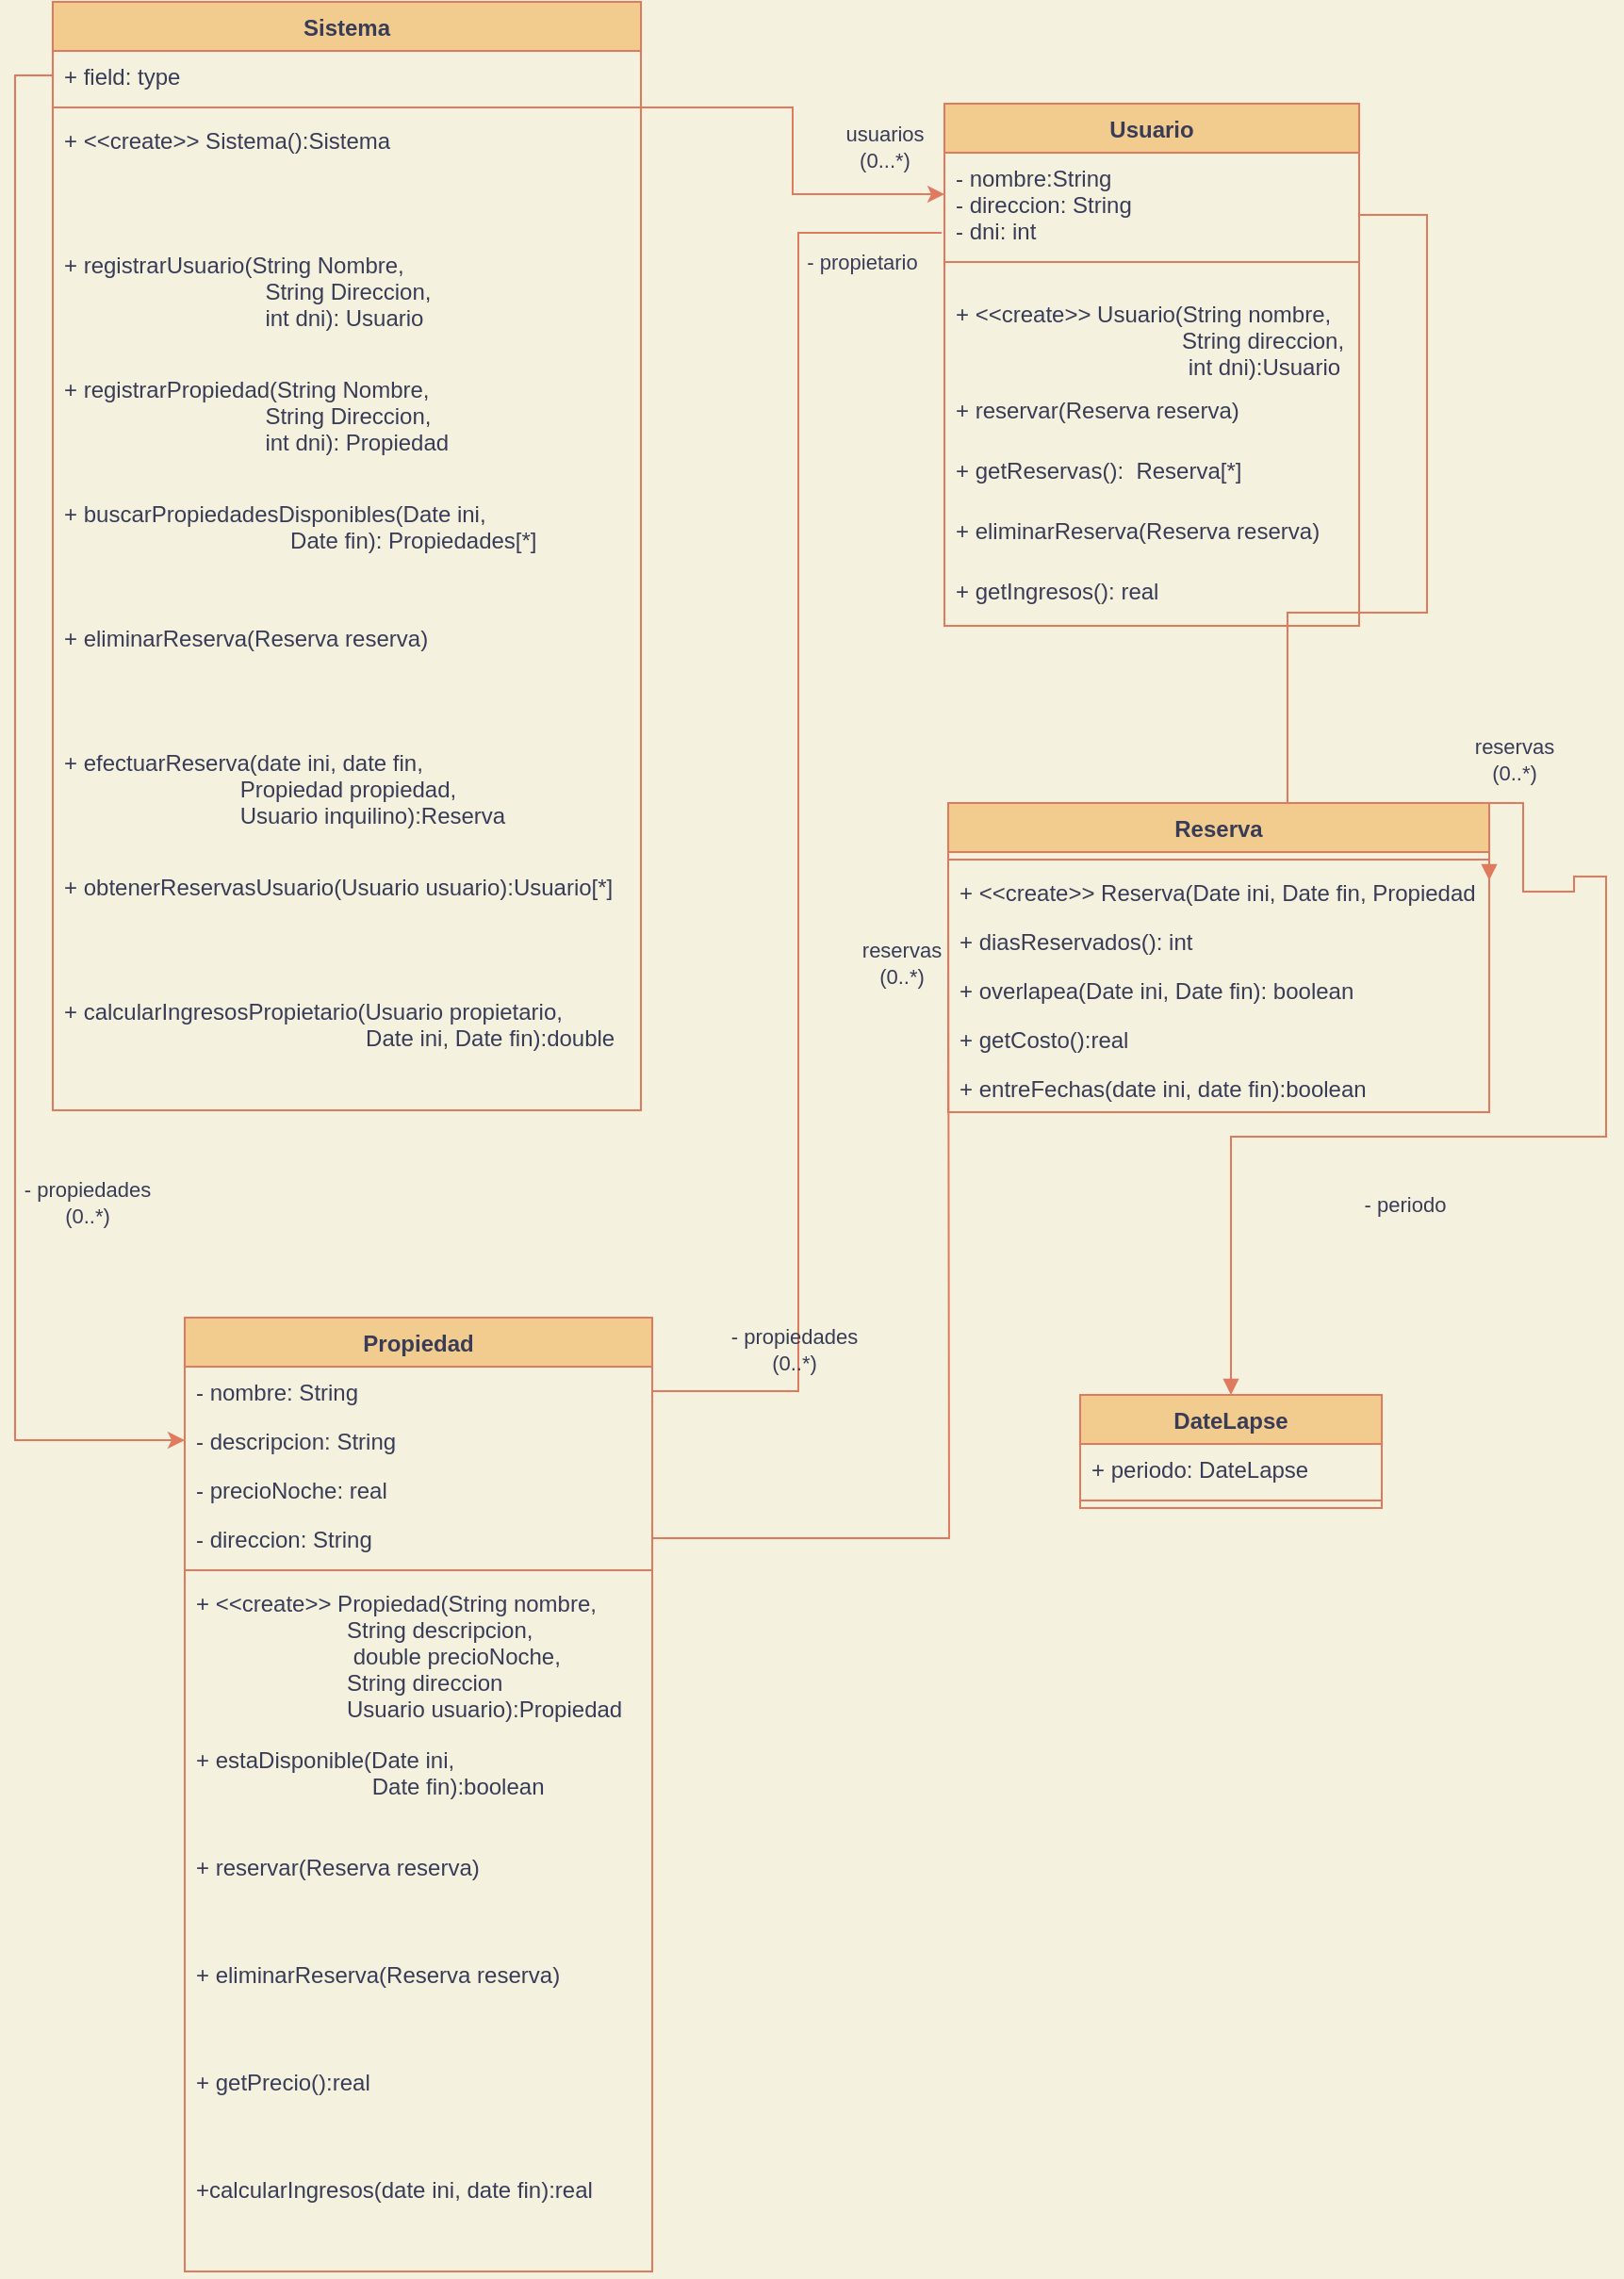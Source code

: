 <mxfile version="20.4.1" type="device"><diagram id="_04NiW3Hz5jFb3zAuiVg" name="Página-1"><mxGraphModel dx="899" dy="593" grid="0" gridSize="14" guides="1" tooltips="1" connect="1" arrows="1" fold="1" page="1" pageScale="1" pageWidth="1169" pageHeight="1654" background="#F4F1DE" math="0" shadow="0"><root><mxCell id="0"/><mxCell id="1" parent="0"/><mxCell id="TQzrbAH-mavft2ikru_p-1" value="Sistema" style="swimlane;fontStyle=1;align=center;verticalAlign=top;childLayout=stackLayout;horizontal=1;startSize=26;horizontalStack=0;resizeParent=1;resizeParentMax=0;resizeLast=0;collapsible=1;marginBottom=0;rounded=0;fillColor=#F2CC8F;strokeColor=#E07A5F;fontColor=#393C56;" vertex="1" parent="1"><mxGeometry x="84" y="42" width="312" height="588" as="geometry"/></mxCell><mxCell id="TQzrbAH-mavft2ikru_p-2" value="+ field: type" style="text;strokeColor=none;fillColor=none;align=left;verticalAlign=top;spacingLeft=4;spacingRight=4;overflow=hidden;rotatable=0;points=[[0,0.5],[1,0.5]];portConstraint=eastwest;rounded=0;fontColor=#393C56;" vertex="1" parent="TQzrbAH-mavft2ikru_p-1"><mxGeometry y="26" width="312" height="26" as="geometry"/></mxCell><mxCell id="TQzrbAH-mavft2ikru_p-3" value="" style="line;strokeWidth=1;fillColor=none;align=left;verticalAlign=middle;spacingTop=-1;spacingLeft=3;spacingRight=3;rotatable=0;labelPosition=right;points=[];portConstraint=eastwest;rounded=0;labelBackgroundColor=#F4F1DE;strokeColor=#E07A5F;fontColor=#393C56;" vertex="1" parent="TQzrbAH-mavft2ikru_p-1"><mxGeometry y="52" width="312" height="8" as="geometry"/></mxCell><mxCell id="TQzrbAH-mavft2ikru_p-26" value="+ &lt;&lt;create&gt;&gt; Sistema():Sistema" style="text;strokeColor=none;fillColor=none;align=left;verticalAlign=top;spacingLeft=4;spacingRight=4;overflow=hidden;rotatable=0;points=[[0,0.5],[1,0.5]];portConstraint=eastwest;rounded=0;fontColor=#393C56;" vertex="1" parent="TQzrbAH-mavft2ikru_p-1"><mxGeometry y="60" width="312" height="66" as="geometry"/></mxCell><mxCell id="TQzrbAH-mavft2ikru_p-62" value="+ registrarUsuario(String Nombre, &#10;                                String Direccion, &#10;                                int dni): Usuario" style="text;strokeColor=none;fillColor=none;align=left;verticalAlign=top;spacingLeft=4;spacingRight=4;overflow=hidden;rotatable=0;points=[[0,0.5],[1,0.5]];portConstraint=eastwest;rounded=0;fontColor=#393C56;" vertex="1" parent="TQzrbAH-mavft2ikru_p-1"><mxGeometry y="126" width="312" height="66" as="geometry"/></mxCell><mxCell id="TQzrbAH-mavft2ikru_p-4" value="+ registrarPropiedad(String Nombre, &#10;                                String Direccion, &#10;                                int dni): Propiedad" style="text;strokeColor=none;fillColor=none;align=left;verticalAlign=top;spacingLeft=4;spacingRight=4;overflow=hidden;rotatable=0;points=[[0,0.5],[1,0.5]];portConstraint=eastwest;rounded=0;fontColor=#393C56;" vertex="1" parent="TQzrbAH-mavft2ikru_p-1"><mxGeometry y="192" width="312" height="66" as="geometry"/></mxCell><mxCell id="TQzrbAH-mavft2ikru_p-47" value="+ buscarPropiedadesDisponibles(Date ini,&#10;                                    Date fin): Propiedades[*]" style="text;strokeColor=none;fillColor=none;align=left;verticalAlign=top;spacingLeft=4;spacingRight=4;overflow=hidden;rotatable=0;points=[[0,0.5],[1,0.5]];portConstraint=eastwest;rounded=0;fontColor=#393C56;" vertex="1" parent="TQzrbAH-mavft2ikru_p-1"><mxGeometry y="258" width="312" height="66" as="geometry"/></mxCell><mxCell id="TQzrbAH-mavft2ikru_p-68" value="+ eliminarReserva(Reserva reserva)" style="text;strokeColor=none;fillColor=none;align=left;verticalAlign=top;spacingLeft=4;spacingRight=4;overflow=hidden;rotatable=0;points=[[0,0.5],[1,0.5]];portConstraint=eastwest;rounded=0;fontColor=#393C56;" vertex="1" parent="TQzrbAH-mavft2ikru_p-1"><mxGeometry y="324" width="312" height="66" as="geometry"/></mxCell><mxCell id="TQzrbAH-mavft2ikru_p-49" value="+ efectuarReserva(date ini, date fin, &#10;                            Propiedad propiedad,&#10;                            Usuario inquilino):Reserva" style="text;strokeColor=none;fillColor=none;align=left;verticalAlign=top;spacingLeft=4;spacingRight=4;overflow=hidden;rotatable=0;points=[[0,0.5],[1,0.5]];portConstraint=eastwest;rounded=0;fontColor=#393C56;" vertex="1" parent="TQzrbAH-mavft2ikru_p-1"><mxGeometry y="390" width="312" height="66" as="geometry"/></mxCell><mxCell id="TQzrbAH-mavft2ikru_p-67" value="+ obtenerReservasUsuario(Usuario usuario):Usuario[*]" style="text;strokeColor=none;fillColor=none;align=left;verticalAlign=top;spacingLeft=4;spacingRight=4;overflow=hidden;rotatable=0;points=[[0,0.5],[1,0.5]];portConstraint=eastwest;rounded=0;fontColor=#393C56;" vertex="1" parent="TQzrbAH-mavft2ikru_p-1"><mxGeometry y="456" width="312" height="66" as="geometry"/></mxCell><mxCell id="TQzrbAH-mavft2ikru_p-70" value="+ calcularIngresosPropietario(Usuario propietario,&#10;                                                Date ini, Date fin):double" style="text;strokeColor=none;fillColor=none;align=left;verticalAlign=top;spacingLeft=4;spacingRight=4;overflow=hidden;rotatable=0;points=[[0,0.5],[1,0.5]];portConstraint=eastwest;rounded=0;fontColor=#393C56;" vertex="1" parent="TQzrbAH-mavft2ikru_p-1"><mxGeometry y="522" width="312" height="66" as="geometry"/></mxCell><mxCell id="TQzrbAH-mavft2ikru_p-35" style="edgeStyle=orthogonalEdgeStyle;rounded=0;orthogonalLoop=1;jettySize=auto;html=1;entryX=1;entryY=0.25;entryDx=0;entryDy=0;labelBackgroundColor=#F4F1DE;strokeColor=#E07A5F;fontColor=#393C56;exitX=1;exitY=0.5;exitDx=0;exitDy=0;endArrow=block;endFill=1;" edge="1" parent="1" source="TQzrbAH-mavft2ikru_p-61" target="TQzrbAH-mavft2ikru_p-13"><mxGeometry relative="1" as="geometry"><Array as="points"><mxPoint x="777" y="155"/><mxPoint x="813" y="155"/><mxPoint x="813" y="366"/><mxPoint x="739" y="366"/><mxPoint x="739" y="482"/></Array></mxGeometry></mxCell><mxCell id="TQzrbAH-mavft2ikru_p-36" value="reservas&lt;br&gt;(0..*)" style="edgeLabel;html=1;align=center;verticalAlign=middle;resizable=0;points=[];rounded=0;labelBackgroundColor=#F4F1DE;fontColor=#393C56;" vertex="1" connectable="0" parent="TQzrbAH-mavft2ikru_p-35"><mxGeometry x="0.873" relative="1" as="geometry"><mxPoint x="30" y="-38" as="offset"/></mxGeometry></mxCell><mxCell id="TQzrbAH-mavft2ikru_p-5" value="Usuario" style="swimlane;fontStyle=1;align=center;verticalAlign=top;childLayout=stackLayout;horizontal=1;startSize=26;horizontalStack=0;resizeParent=1;resizeParentMax=0;resizeLast=0;collapsible=1;marginBottom=0;rounded=0;fillColor=#F2CC8F;strokeColor=#E07A5F;fontColor=#393C56;" vertex="1" parent="1"><mxGeometry x="557" y="96" width="220" height="277" as="geometry"/></mxCell><mxCell id="TQzrbAH-mavft2ikru_p-6" value="- nombre:String&#10;- direccion: String&#10;- dni: int" style="text;strokeColor=none;fillColor=none;align=left;verticalAlign=top;spacingLeft=4;spacingRight=4;overflow=hidden;rotatable=0;points=[[0,0.5],[1,0.5]];portConstraint=eastwest;rounded=0;fontColor=#393C56;" vertex="1" parent="TQzrbAH-mavft2ikru_p-5"><mxGeometry y="26" width="220" height="44" as="geometry"/></mxCell><mxCell id="TQzrbAH-mavft2ikru_p-7" value="" style="line;strokeWidth=1;fillColor=none;align=left;verticalAlign=middle;spacingTop=-1;spacingLeft=3;spacingRight=3;rotatable=0;labelPosition=right;points=[];portConstraint=eastwest;rounded=0;labelBackgroundColor=#F4F1DE;strokeColor=#E07A5F;fontColor=#393C56;" vertex="1" parent="TQzrbAH-mavft2ikru_p-5"><mxGeometry y="70" width="220" height="28" as="geometry"/></mxCell><mxCell id="TQzrbAH-mavft2ikru_p-8" value="+ &lt;&lt;create&gt;&gt; Usuario(String nombre,&#10;                                    String direccion,&#10;                                     int dni):Usuario" style="text;strokeColor=none;fillColor=none;align=left;verticalAlign=top;spacingLeft=4;spacingRight=4;overflow=hidden;rotatable=0;points=[[0,0.5],[1,0.5]];portConstraint=eastwest;rounded=0;fontColor=#393C56;" vertex="1" parent="TQzrbAH-mavft2ikru_p-5"><mxGeometry y="98" width="220" height="51" as="geometry"/></mxCell><mxCell id="TQzrbAH-mavft2ikru_p-61" value="+ reservar(Reserva reserva)" style="text;strokeColor=none;fillColor=none;align=left;verticalAlign=top;spacingLeft=4;spacingRight=4;overflow=hidden;rotatable=0;points=[[0,0.5],[1,0.5]];portConstraint=eastwest;rounded=0;fontColor=#393C56;" vertex="1" parent="TQzrbAH-mavft2ikru_p-5"><mxGeometry y="149" width="220" height="32" as="geometry"/></mxCell><mxCell id="TQzrbAH-mavft2ikru_p-53" value="+ getReservas():  Reserva[*]" style="text;strokeColor=none;fillColor=none;align=left;verticalAlign=top;spacingLeft=4;spacingRight=4;overflow=hidden;rotatable=0;points=[[0,0.5],[1,0.5]];portConstraint=eastwest;rounded=0;fontColor=#393C56;" vertex="1" parent="TQzrbAH-mavft2ikru_p-5"><mxGeometry y="181" width="220" height="32" as="geometry"/></mxCell><mxCell id="TQzrbAH-mavft2ikru_p-54" value="+ eliminarReserva(Reserva reserva)" style="text;strokeColor=none;fillColor=none;align=left;verticalAlign=top;spacingLeft=4;spacingRight=4;overflow=hidden;rotatable=0;points=[[0,0.5],[1,0.5]];portConstraint=eastwest;rounded=0;fontColor=#393C56;" vertex="1" parent="TQzrbAH-mavft2ikru_p-5"><mxGeometry y="213" width="220" height="32" as="geometry"/></mxCell><mxCell id="TQzrbAH-mavft2ikru_p-69" value="+ getIngresos(): real" style="text;strokeColor=none;fillColor=none;align=left;verticalAlign=top;spacingLeft=4;spacingRight=4;overflow=hidden;rotatable=0;points=[[0,0.5],[1,0.5]];portConstraint=eastwest;rounded=0;fontColor=#393C56;" vertex="1" parent="TQzrbAH-mavft2ikru_p-5"><mxGeometry y="245" width="220" height="32" as="geometry"/></mxCell><mxCell id="TQzrbAH-mavft2ikru_p-13" value="Reserva" style="swimlane;fontStyle=1;align=center;verticalAlign=top;childLayout=stackLayout;horizontal=1;startSize=26;horizontalStack=0;resizeParent=1;resizeParentMax=0;resizeLast=0;collapsible=1;marginBottom=0;rounded=0;fillColor=#F2CC8F;strokeColor=#E07A5F;fontColor=#393C56;" vertex="1" parent="1"><mxGeometry x="559" y="467" width="287" height="164" as="geometry"/></mxCell><mxCell id="TQzrbAH-mavft2ikru_p-15" value="" style="line;strokeWidth=1;fillColor=none;align=left;verticalAlign=middle;spacingTop=-1;spacingLeft=3;spacingRight=3;rotatable=0;labelPosition=right;points=[];portConstraint=eastwest;rounded=0;labelBackgroundColor=#F4F1DE;strokeColor=#E07A5F;fontColor=#393C56;" vertex="1" parent="TQzrbAH-mavft2ikru_p-13"><mxGeometry y="26" width="287" height="8" as="geometry"/></mxCell><mxCell id="TQzrbAH-mavft2ikru_p-16" value="+ &lt;&lt;create&gt;&gt; Reserva(Date ini, Date fin, Propiedad propiedad)" style="text;strokeColor=none;fillColor=none;align=left;verticalAlign=top;spacingLeft=4;spacingRight=4;overflow=hidden;rotatable=0;points=[[0,0.5],[1,0.5]];portConstraint=eastwest;rounded=0;fontColor=#393C56;" vertex="1" parent="TQzrbAH-mavft2ikru_p-13"><mxGeometry y="34" width="287" height="26" as="geometry"/></mxCell><mxCell id="TQzrbAH-mavft2ikru_p-65" value="+ diasReservados(): int" style="text;strokeColor=none;fillColor=none;align=left;verticalAlign=top;spacingLeft=4;spacingRight=4;overflow=hidden;rotatable=0;points=[[0,0.5],[1,0.5]];portConstraint=eastwest;rounded=0;fontColor=#393C56;" vertex="1" parent="TQzrbAH-mavft2ikru_p-13"><mxGeometry y="60" width="287" height="26" as="geometry"/></mxCell><mxCell id="TQzrbAH-mavft2ikru_p-64" value="+ overlapea(Date ini, Date fin): boolean" style="text;strokeColor=none;fillColor=none;align=left;verticalAlign=top;spacingLeft=4;spacingRight=4;overflow=hidden;rotatable=0;points=[[0,0.5],[1,0.5]];portConstraint=eastwest;rounded=0;fontColor=#393C56;" vertex="1" parent="TQzrbAH-mavft2ikru_p-13"><mxGeometry y="86" width="287" height="26" as="geometry"/></mxCell><mxCell id="TQzrbAH-mavft2ikru_p-66" value="+ getCosto():real" style="text;strokeColor=none;fillColor=none;align=left;verticalAlign=top;spacingLeft=4;spacingRight=4;overflow=hidden;rotatable=0;points=[[0,0.5],[1,0.5]];portConstraint=eastwest;rounded=0;fontColor=#393C56;" vertex="1" parent="TQzrbAH-mavft2ikru_p-13"><mxGeometry y="112" width="287" height="26" as="geometry"/></mxCell><mxCell id="TQzrbAH-mavft2ikru_p-72" value="+ entreFechas(date ini, date fin):boolean" style="text;strokeColor=none;fillColor=none;align=left;verticalAlign=top;spacingLeft=4;spacingRight=4;overflow=hidden;rotatable=0;points=[[0,0.5],[1,0.5]];portConstraint=eastwest;rounded=0;fontColor=#393C56;" vertex="1" parent="TQzrbAH-mavft2ikru_p-13"><mxGeometry y="138" width="287" height="26" as="geometry"/></mxCell><mxCell id="TQzrbAH-mavft2ikru_p-17" value="Propiedad" style="swimlane;fontStyle=1;align=center;verticalAlign=top;childLayout=stackLayout;horizontal=1;startSize=26;horizontalStack=0;resizeParent=1;resizeParentMax=0;resizeLast=0;collapsible=1;marginBottom=0;rounded=0;fillColor=#F2CC8F;strokeColor=#E07A5F;fontColor=#393C56;" vertex="1" parent="1"><mxGeometry x="154" y="740" width="248" height="506" as="geometry"/></mxCell><mxCell id="TQzrbAH-mavft2ikru_p-18" value="- nombre: String" style="text;strokeColor=none;fillColor=none;align=left;verticalAlign=top;spacingLeft=4;spacingRight=4;overflow=hidden;rotatable=0;points=[[0,0.5],[1,0.5]];portConstraint=eastwest;rounded=0;fontColor=#393C56;" vertex="1" parent="TQzrbAH-mavft2ikru_p-17"><mxGeometry y="26" width="248" height="26" as="geometry"/></mxCell><mxCell id="TQzrbAH-mavft2ikru_p-27" value="- descripcion: String" style="text;strokeColor=none;fillColor=none;align=left;verticalAlign=top;spacingLeft=4;spacingRight=4;overflow=hidden;rotatable=0;points=[[0,0.5],[1,0.5]];portConstraint=eastwest;rounded=0;fontColor=#393C56;" vertex="1" parent="TQzrbAH-mavft2ikru_p-17"><mxGeometry y="52" width="248" height="26" as="geometry"/></mxCell><mxCell id="TQzrbAH-mavft2ikru_p-28" value="- precioNoche: real" style="text;strokeColor=none;fillColor=none;align=left;verticalAlign=top;spacingLeft=4;spacingRight=4;overflow=hidden;rotatable=0;points=[[0,0.5],[1,0.5]];portConstraint=eastwest;rounded=0;fontColor=#393C56;" vertex="1" parent="TQzrbAH-mavft2ikru_p-17"><mxGeometry y="78" width="248" height="26" as="geometry"/></mxCell><mxCell id="TQzrbAH-mavft2ikru_p-29" value="- direccion: String" style="text;strokeColor=none;fillColor=none;align=left;verticalAlign=top;spacingLeft=4;spacingRight=4;overflow=hidden;rotatable=0;points=[[0,0.5],[1,0.5]];portConstraint=eastwest;rounded=0;fontColor=#393C56;" vertex="1" parent="TQzrbAH-mavft2ikru_p-17"><mxGeometry y="104" width="248" height="26" as="geometry"/></mxCell><mxCell id="TQzrbAH-mavft2ikru_p-19" value="" style="line;strokeWidth=1;fillColor=none;align=left;verticalAlign=middle;spacingTop=-1;spacingLeft=3;spacingRight=3;rotatable=0;labelPosition=right;points=[];portConstraint=eastwest;rounded=0;labelBackgroundColor=#F4F1DE;strokeColor=#E07A5F;fontColor=#393C56;" vertex="1" parent="TQzrbAH-mavft2ikru_p-17"><mxGeometry y="130" width="248" height="8" as="geometry"/></mxCell><mxCell id="TQzrbAH-mavft2ikru_p-20" value="+ &lt;&lt;create&gt;&gt; Propiedad(String nombre,&#10;                        String descripcion,&#10;                         double precioNoche,&#10;                        String direccion&#10;                        Usuario usuario):Propiedad" style="text;strokeColor=none;fillColor=none;align=left;verticalAlign=top;spacingLeft=4;spacingRight=4;overflow=hidden;rotatable=0;points=[[0,0.5],[1,0.5]];portConstraint=eastwest;rounded=0;fontColor=#393C56;" vertex="1" parent="TQzrbAH-mavft2ikru_p-17"><mxGeometry y="138" width="248" height="83" as="geometry"/></mxCell><mxCell id="TQzrbAH-mavft2ikru_p-63" value="+ estaDisponible(Date ini, &#10;                            Date fin):boolean" style="text;strokeColor=none;fillColor=none;align=left;verticalAlign=top;spacingLeft=4;spacingRight=4;overflow=hidden;rotatable=0;points=[[0,0.5],[1,0.5]];portConstraint=eastwest;rounded=0;fontColor=#393C56;" vertex="1" parent="TQzrbAH-mavft2ikru_p-17"><mxGeometry y="221" width="248" height="57" as="geometry"/></mxCell><mxCell id="TQzrbAH-mavft2ikru_p-48" value="+ reservar(Reserva reserva)" style="text;strokeColor=none;fillColor=none;align=left;verticalAlign=top;spacingLeft=4;spacingRight=4;overflow=hidden;rotatable=0;points=[[0,0.5],[1,0.5]];portConstraint=eastwest;rounded=0;fontColor=#393C56;" vertex="1" parent="TQzrbAH-mavft2ikru_p-17"><mxGeometry y="278" width="248" height="57" as="geometry"/></mxCell><mxCell id="TQzrbAH-mavft2ikru_p-52" value="+ eliminarReserva(Reserva reserva)" style="text;strokeColor=none;fillColor=none;align=left;verticalAlign=top;spacingLeft=4;spacingRight=4;overflow=hidden;rotatable=0;points=[[0,0.5],[1,0.5]];portConstraint=eastwest;rounded=0;fontColor=#393C56;" vertex="1" parent="TQzrbAH-mavft2ikru_p-17"><mxGeometry y="335" width="248" height="57" as="geometry"/></mxCell><mxCell id="TQzrbAH-mavft2ikru_p-50" value="+ getPrecio():real" style="text;strokeColor=none;fillColor=none;align=left;verticalAlign=top;spacingLeft=4;spacingRight=4;overflow=hidden;rotatable=0;points=[[0,0.5],[1,0.5]];portConstraint=eastwest;rounded=0;fontColor=#393C56;" vertex="1" parent="TQzrbAH-mavft2ikru_p-17"><mxGeometry y="392" width="248" height="57" as="geometry"/></mxCell><mxCell id="TQzrbAH-mavft2ikru_p-71" value="+calcularIngresos(date ini, date fin):real" style="text;strokeColor=none;fillColor=none;align=left;verticalAlign=top;spacingLeft=4;spacingRight=4;overflow=hidden;rotatable=0;points=[[0,0.5],[1,0.5]];portConstraint=eastwest;rounded=0;fontColor=#393C56;" vertex="1" parent="TQzrbAH-mavft2ikru_p-17"><mxGeometry y="449" width="248" height="57" as="geometry"/></mxCell><mxCell id="TQzrbAH-mavft2ikru_p-37" style="edgeStyle=orthogonalEdgeStyle;rounded=0;orthogonalLoop=1;jettySize=auto;html=1;exitX=-0.007;exitY=0.966;exitDx=0;exitDy=0;strokeColor=#E07A5F;fontColor=#393C56;fillColor=#F2CC8F;exitPerimeter=0;entryX=1;entryY=0.5;entryDx=0;entryDy=0;endArrow=none;endFill=0;" edge="1" parent="1" source="TQzrbAH-mavft2ikru_p-6" target="TQzrbAH-mavft2ikru_p-18"><mxGeometry relative="1" as="geometry"/></mxCell><mxCell id="TQzrbAH-mavft2ikru_p-38" value="- propiedades&lt;br&gt;(0..*)" style="edgeLabel;html=1;align=center;verticalAlign=middle;resizable=0;points=[];fontColor=#393C56;labelBackgroundColor=none;" vertex="1" connectable="0" parent="TQzrbAH-mavft2ikru_p-37"><mxGeometry x="0.838" y="5" relative="1" as="geometry"><mxPoint x="13" y="-27" as="offset"/></mxGeometry></mxCell><mxCell id="TQzrbAH-mavft2ikru_p-45" value="- propietario" style="edgeLabel;html=1;align=center;verticalAlign=middle;resizable=0;points=[];fontColor=#393C56;labelBackgroundColor=none;" vertex="1" connectable="0" parent="TQzrbAH-mavft2ikru_p-37"><mxGeometry x="-0.886" y="-2" relative="1" as="geometry"><mxPoint x="1" y="17" as="offset"/></mxGeometry></mxCell><mxCell id="TQzrbAH-mavft2ikru_p-39" style="edgeStyle=orthogonalEdgeStyle;rounded=0;orthogonalLoop=1;jettySize=auto;html=1;strokeColor=#E07A5F;fontColor=#393C56;fillColor=#F2CC8F;" edge="1" parent="1" source="TQzrbAH-mavft2ikru_p-3" target="TQzrbAH-mavft2ikru_p-6"><mxGeometry relative="1" as="geometry"/></mxCell><mxCell id="TQzrbAH-mavft2ikru_p-40" value="usuarios&lt;br&gt;(0...*)" style="edgeLabel;html=1;align=center;verticalAlign=middle;resizable=0;points=[];fontColor=#393C56;labelBackgroundColor=none;" vertex="1" connectable="0" parent="TQzrbAH-mavft2ikru_p-39"><mxGeometry x="0.772" y="-1" relative="1" as="geometry"><mxPoint x="-9" y="-26" as="offset"/></mxGeometry></mxCell><mxCell id="TQzrbAH-mavft2ikru_p-42" style="edgeStyle=orthogonalEdgeStyle;rounded=0;orthogonalLoop=1;jettySize=auto;html=1;exitX=0;exitY=0.5;exitDx=0;exitDy=0;strokeColor=#E07A5F;fontColor=#393C56;fillColor=#F2CC8F;endArrow=none;endFill=0;entryX=1;entryY=0.5;entryDx=0;entryDy=0;" edge="1" parent="1" target="TQzrbAH-mavft2ikru_p-29"><mxGeometry relative="1" as="geometry"><mxPoint x="559" y="506" as="sourcePoint"/><mxPoint x="351" y="538" as="targetPoint"/></mxGeometry></mxCell><mxCell id="TQzrbAH-mavft2ikru_p-46" value="reservas&lt;br&gt;(0..*)" style="edgeLabel;html=1;align=center;verticalAlign=middle;resizable=0;points=[];fontColor=#393C56;labelBackgroundColor=none;" vertex="1" connectable="0" parent="TQzrbAH-mavft2ikru_p-42"><mxGeometry x="-0.76" y="2" relative="1" as="geometry"><mxPoint x="-27" y="-15" as="offset"/></mxGeometry></mxCell><mxCell id="TQzrbAH-mavft2ikru_p-43" style="edgeStyle=orthogonalEdgeStyle;rounded=0;orthogonalLoop=1;jettySize=auto;html=1;exitX=0;exitY=0.5;exitDx=0;exitDy=0;entryX=0;entryY=0.5;entryDx=0;entryDy=0;strokeColor=#E07A5F;fontColor=#393C56;endArrow=classic;endFill=1;fillColor=#F2CC8F;" edge="1" parent="1" source="TQzrbAH-mavft2ikru_p-2" target="TQzrbAH-mavft2ikru_p-27"><mxGeometry relative="1" as="geometry"/></mxCell><mxCell id="TQzrbAH-mavft2ikru_p-44" value="- propiedades&lt;br&gt;(0..*)" style="edgeLabel;html=1;align=center;verticalAlign=middle;resizable=0;points=[];fontColor=#393C56;labelBackgroundColor=none;" vertex="1" connectable="0" parent="TQzrbAH-mavft2ikru_p-43"><mxGeometry x="0.54" y="-2" relative="1" as="geometry"><mxPoint x="40" y="-24" as="offset"/></mxGeometry></mxCell><mxCell id="TQzrbAH-mavft2ikru_p-55" value="DateLapse" style="swimlane;fontStyle=1;align=center;verticalAlign=top;childLayout=stackLayout;horizontal=1;startSize=26;horizontalStack=0;resizeParent=1;resizeParentMax=0;resizeLast=0;collapsible=1;marginBottom=0;rounded=0;fillColor=#F2CC8F;strokeColor=#E07A5F;fontColor=#393C56;" vertex="1" parent="1"><mxGeometry x="629" y="781" width="160" height="60" as="geometry"/></mxCell><mxCell id="TQzrbAH-mavft2ikru_p-56" value="+ periodo: DateLapse" style="text;strokeColor=none;fillColor=none;align=left;verticalAlign=top;spacingLeft=4;spacingRight=4;overflow=hidden;rotatable=0;points=[[0,0.5],[1,0.5]];portConstraint=eastwest;rounded=0;fontColor=#393C56;" vertex="1" parent="TQzrbAH-mavft2ikru_p-55"><mxGeometry y="26" width="160" height="26" as="geometry"/></mxCell><mxCell id="TQzrbAH-mavft2ikru_p-57" value="" style="line;strokeWidth=1;fillColor=none;align=left;verticalAlign=middle;spacingTop=-1;spacingLeft=3;spacingRight=3;rotatable=0;labelPosition=right;points=[];portConstraint=eastwest;rounded=0;labelBackgroundColor=#F4F1DE;strokeColor=#E07A5F;fontColor=#393C56;" vertex="1" parent="TQzrbAH-mavft2ikru_p-55"><mxGeometry y="52" width="160" height="8" as="geometry"/></mxCell><mxCell id="TQzrbAH-mavft2ikru_p-59" style="edgeStyle=orthogonalEdgeStyle;rounded=0;orthogonalLoop=1;jettySize=auto;html=1;entryX=0.5;entryY=0;entryDx=0;entryDy=0;strokeColor=#E07A5F;fontColor=#393C56;endArrow=block;endFill=1;fillColor=#F2CC8F;exitX=1;exitY=0;exitDx=0;exitDy=0;" edge="1" parent="1" source="TQzrbAH-mavft2ikru_p-13" target="TQzrbAH-mavft2ikru_p-55"><mxGeometry relative="1" as="geometry"><mxPoint x="849" y="485" as="sourcePoint"/><Array as="points"><mxPoint x="864" y="467"/><mxPoint x="864" y="514"/><mxPoint x="891" y="514"/><mxPoint x="891" y="506"/><mxPoint x="908" y="506"/><mxPoint x="908" y="644"/><mxPoint x="709" y="644"/></Array></mxGeometry></mxCell><mxCell id="TQzrbAH-mavft2ikru_p-60" value="- periodo" style="edgeLabel;html=1;align=center;verticalAlign=middle;resizable=0;points=[];fontColor=#393C56;labelBackgroundColor=none;" vertex="1" connectable="0" parent="TQzrbAH-mavft2ikru_p-59"><mxGeometry x="0.318" y="3" relative="1" as="geometry"><mxPoint x="27" y="33" as="offset"/></mxGeometry></mxCell></root></mxGraphModel></diagram></mxfile>